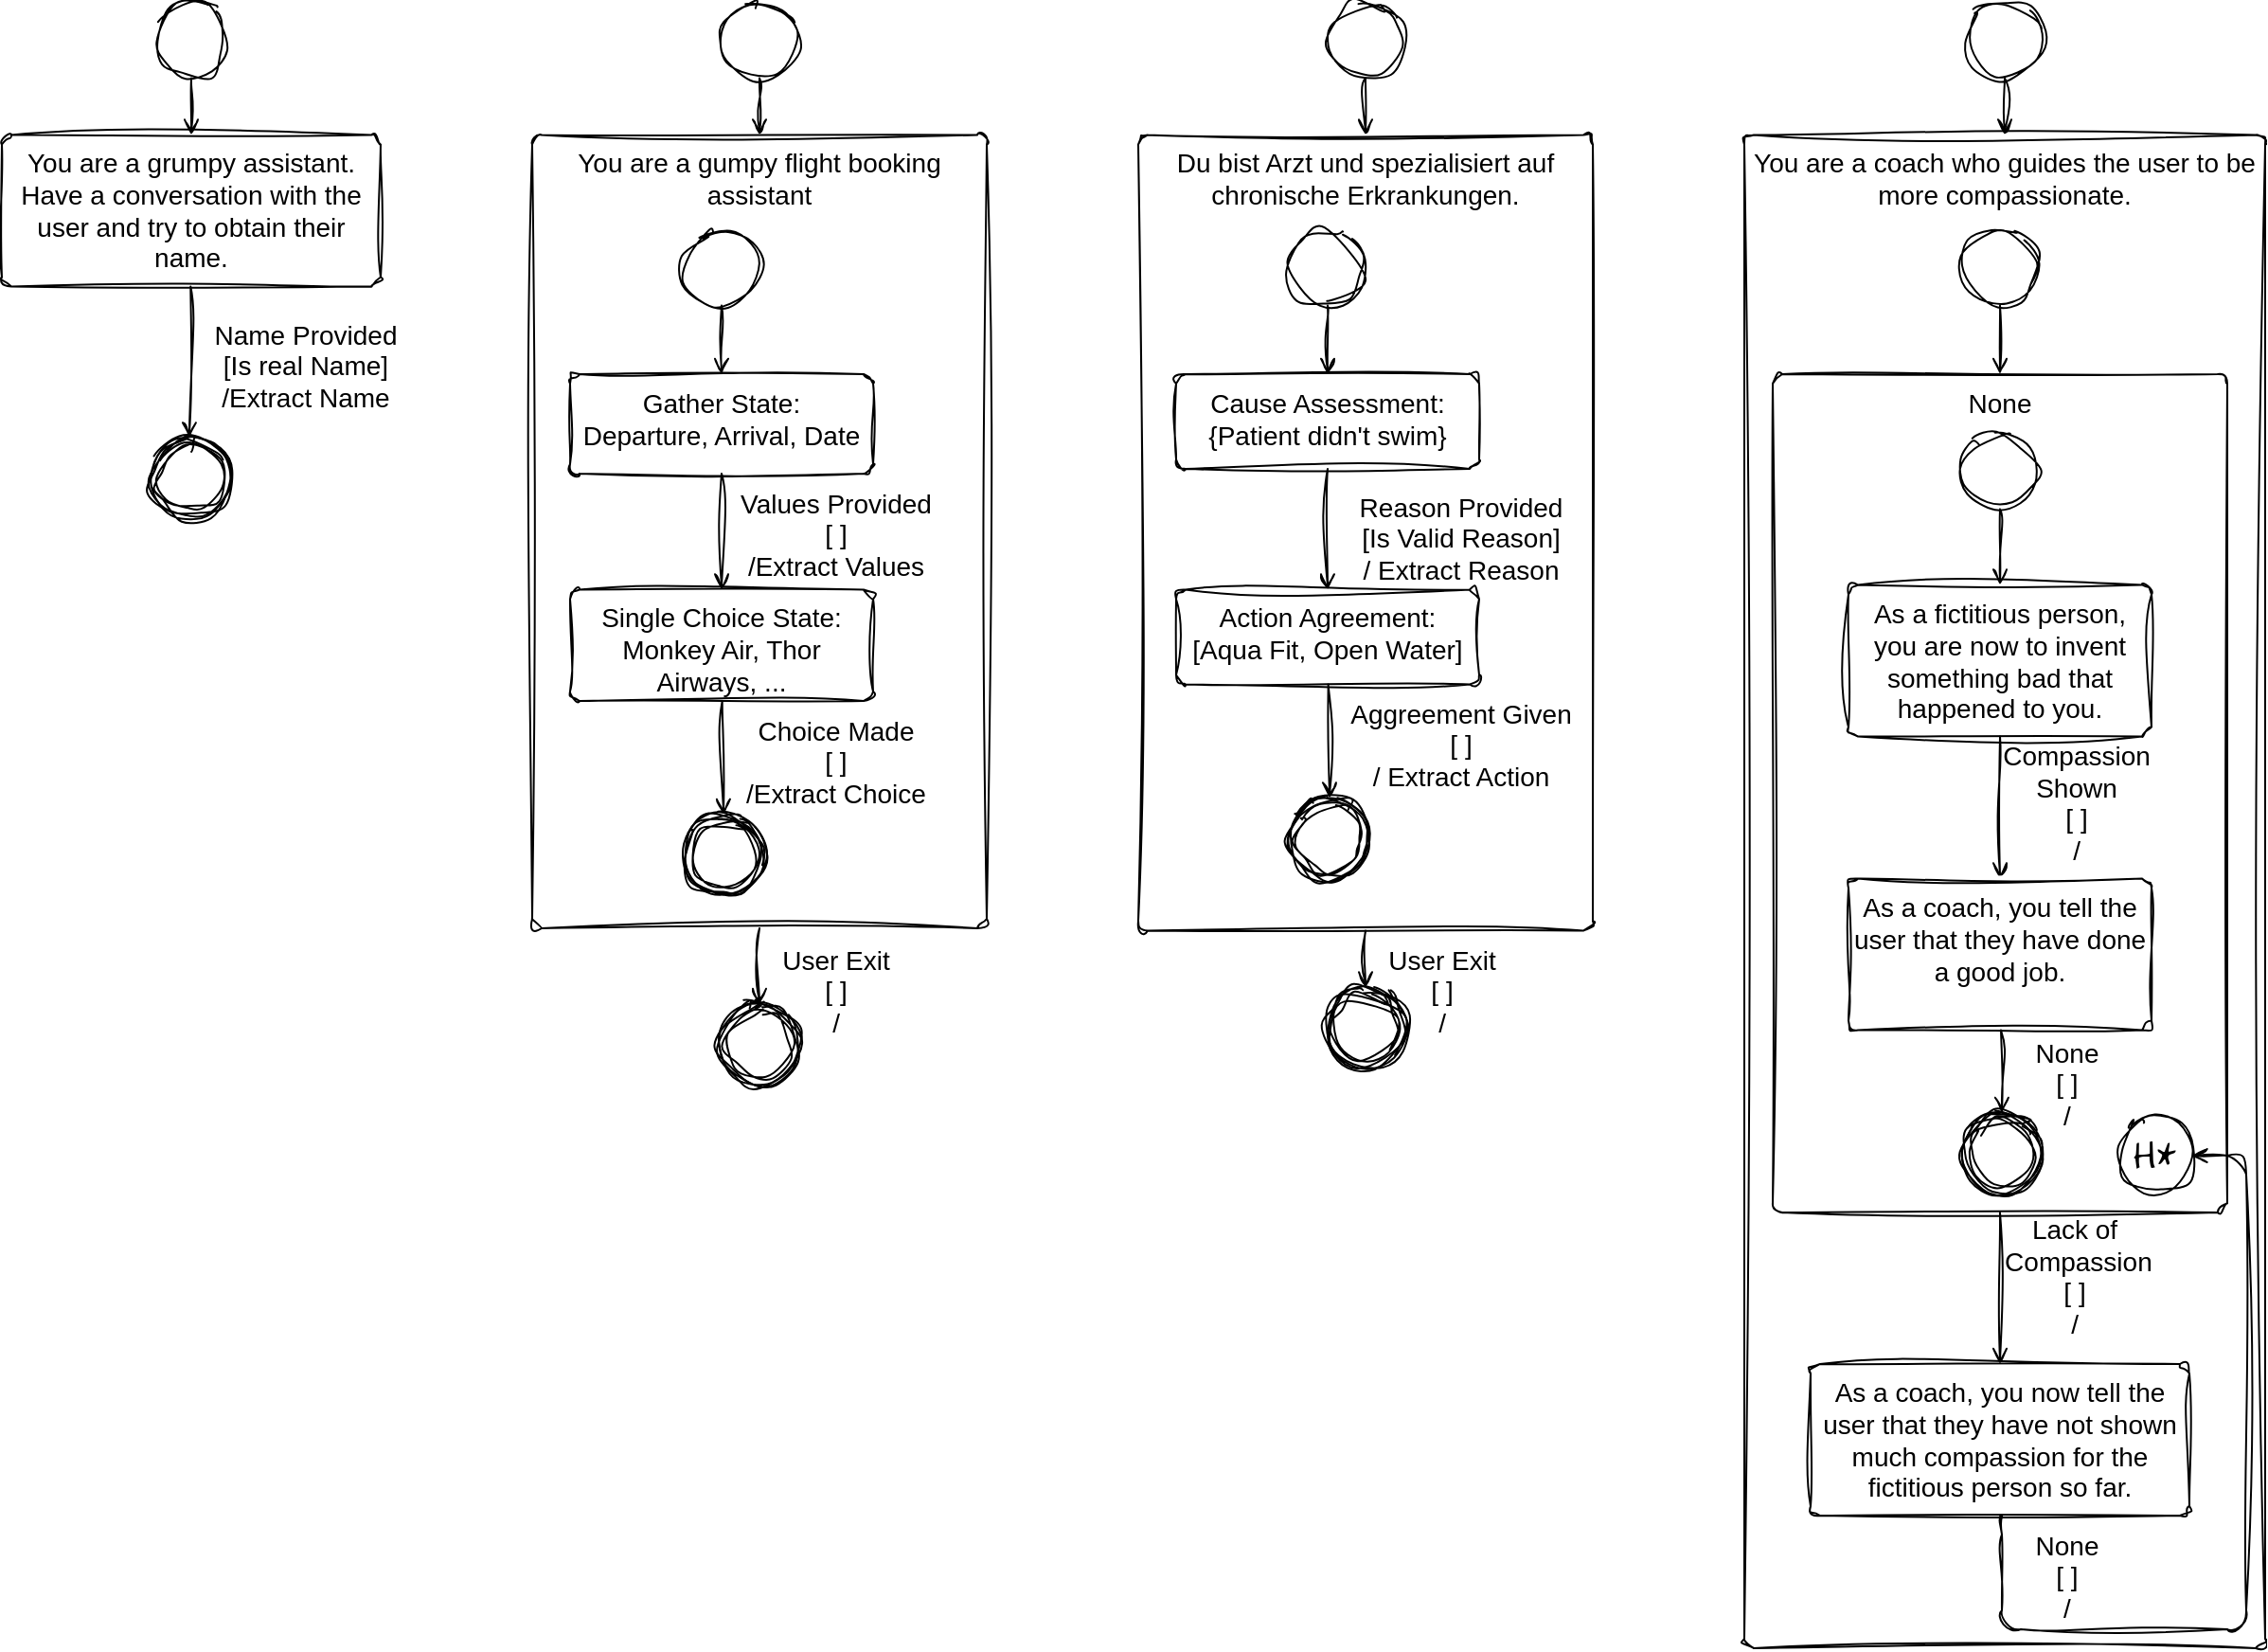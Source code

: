 <mxfile version="22.0.0" type="google">
  <diagram name="Page-1" id="Taeu3ICOw6NxqjxFtcOL">
    <mxGraphModel grid="1" page="1" gridSize="10" guides="1" tooltips="1" connect="1" arrows="1" fold="1" pageScale="1" pageWidth="1654" pageHeight="1169" math="0" shadow="0">
      <root>
        <mxCell id="0" />
        <mxCell id="1" parent="0" />
        <mxCell id="t_yVuhkZeliDgT6MfLi4-55" value="You are a coach who guides the user to be more compassionate." style="html=1;align=center;verticalAlign=top;rounded=1;absoluteArcSize=1;arcSize=10;dashed=0;whiteSpace=wrap;fontSize=14;labelBackgroundColor=none;sketch=1;curveFitting=1;jiggle=2;" vertex="1" parent="1">
          <mxGeometry x="1000" y="111.25" width="275" height="798.75" as="geometry" />
        </mxCell>
        <mxCell id="t_yVuhkZeliDgT6MfLi4-44" value="None" style="html=1;align=center;verticalAlign=top;rounded=1;absoluteArcSize=1;arcSize=10;dashed=0;whiteSpace=wrap;fontSize=14;labelBackgroundColor=none;sketch=1;curveFitting=1;jiggle=2;" vertex="1" parent="1">
          <mxGeometry x="1015" y="237.5" width="240" height="442.5" as="geometry" />
        </mxCell>
        <mxCell id="t_yVuhkZeliDgT6MfLi4-3" value="You are a grumpy assistant. Have a conversation with the user and try to obtain their name." style="html=1;align=center;verticalAlign=top;rounded=1;absoluteArcSize=1;arcSize=10;dashed=0;whiteSpace=wrap;fontSize=14;labelBackgroundColor=none;sketch=1;curveFitting=1;jiggle=2;" vertex="1" parent="1">
          <mxGeometry x="80" y="111.25" width="200" height="80" as="geometry" />
        </mxCell>
        <mxCell id="t_yVuhkZeliDgT6MfLi4-7" value="Name Provided&lt;br&gt;[Is real Name]&lt;br&gt;/Extract Name" style="endArrow=open;html=1;rounded=1;align=center;verticalAlign=bottom;endFill=0;labelBackgroundColor=none;fontSize=14;fontColor=default;sketch=1;curveFitting=1;jiggle=2;" edge="1" parent="1" source="t_yVuhkZeliDgT6MfLi4-3" target="t_yVuhkZeliDgT6MfLi4-11">
          <mxGeometry x="0.736" y="61" relative="1" as="geometry">
            <mxPoint x="480" y="-8.75" as="sourcePoint" />
            <mxPoint x="720" y="51.25" as="targetPoint" />
            <mxPoint as="offset" />
          </mxGeometry>
        </mxCell>
        <mxCell id="t_yVuhkZeliDgT6MfLi4-8" value="" style="resizable=0;html=1;align=center;verticalAlign=top;labelBackgroundColor=none;rounded=1;sketch=1;curveFitting=1;jiggle=2;" connectable="0" vertex="1" parent="t_yVuhkZeliDgT6MfLi4-7">
          <mxGeometry relative="1" as="geometry" />
        </mxCell>
        <mxCell id="t_yVuhkZeliDgT6MfLi4-10" value="You are a gumpy flight booking assistant" style="html=1;align=center;verticalAlign=top;rounded=1;absoluteArcSize=1;arcSize=10;dashed=0;whiteSpace=wrap;fontSize=14;labelBackgroundColor=none;sketch=1;curveFitting=1;jiggle=2;" vertex="1" parent="1">
          <mxGeometry x="360" y="111.25" width="240" height="418.75" as="geometry" />
        </mxCell>
        <mxCell id="t_yVuhkZeliDgT6MfLi4-11" value="" style="ellipse;html=1;shape=endState;rounded=1;labelBackgroundColor=none;sketch=1;curveFitting=1;jiggle=2;" vertex="1" parent="1">
          <mxGeometry x="157.5" y="271.25" width="42.5" height="42.5" as="geometry" />
        </mxCell>
        <mxCell id="t_yVuhkZeliDgT6MfLi4-12" value="" style="ellipse;html=1;rounded=1;labelBackgroundColor=none;sketch=1;curveFitting=1;jiggle=2;" vertex="1" parent="1">
          <mxGeometry x="460" y="41.25" width="40" height="40" as="geometry" />
        </mxCell>
        <mxCell id="t_yVuhkZeliDgT6MfLi4-13" value="" style="endArrow=open;html=1;rounded=1;align=center;verticalAlign=bottom;endFill=0;labelBackgroundColor=none;fontColor=default;sketch=1;curveFitting=1;jiggle=2;" edge="1" parent="1" source="t_yVuhkZeliDgT6MfLi4-12" target="t_yVuhkZeliDgT6MfLi4-10">
          <mxGeometry relative="1" as="geometry">
            <mxPoint x="490" y="291.25" as="sourcePoint" />
            <mxPoint x="600" y="211.25" as="targetPoint" />
          </mxGeometry>
        </mxCell>
        <mxCell id="t_yVuhkZeliDgT6MfLi4-14" value="" style="resizable=0;html=1;align=center;verticalAlign=top;labelBackgroundColor=none;rounded=1;sketch=1;curveFitting=1;jiggle=2;" connectable="0" vertex="1" parent="t_yVuhkZeliDgT6MfLi4-13">
          <mxGeometry relative="1" as="geometry" />
        </mxCell>
        <mxCell id="t_yVuhkZeliDgT6MfLi4-16" value="User Exit&lt;br&gt;[ ]&lt;br&gt;/" style="endArrow=open;html=1;rounded=1;align=center;verticalAlign=bottom;endFill=0;labelBackgroundColor=none;fontSize=14;fontColor=default;sketch=1;curveFitting=1;jiggle=2;" edge="1" parent="1" source="t_yVuhkZeliDgT6MfLi4-10" target="t_yVuhkZeliDgT6MfLi4-18">
          <mxGeometry x="1" y="45" relative="1" as="geometry">
            <mxPoint x="550" y="621.25" as="sourcePoint" />
            <mxPoint x="1380" y="211.25" as="targetPoint" />
            <mxPoint x="-5" y="21" as="offset" />
          </mxGeometry>
        </mxCell>
        <mxCell id="t_yVuhkZeliDgT6MfLi4-17" value="" style="resizable=0;html=1;align=center;verticalAlign=top;labelBackgroundColor=none;rounded=1;sketch=1;curveFitting=1;jiggle=2;" connectable="0" vertex="1" parent="t_yVuhkZeliDgT6MfLi4-16">
          <mxGeometry relative="1" as="geometry" />
        </mxCell>
        <mxCell id="t_yVuhkZeliDgT6MfLi4-18" value="" style="ellipse;html=1;shape=endState;rounded=1;labelBackgroundColor=none;sketch=1;curveFitting=1;jiggle=2;" vertex="1" parent="1">
          <mxGeometry x="458.75" y="570" width="42.5" height="42.5" as="geometry" />
        </mxCell>
        <mxCell id="t_yVuhkZeliDgT6MfLi4-19" value="Gather State:&lt;br&gt;Departure, Arrival, Date" style="html=1;align=center;verticalAlign=top;rounded=1;absoluteArcSize=1;arcSize=10;dashed=0;whiteSpace=wrap;fontSize=14;labelBackgroundColor=none;sketch=1;curveFitting=1;jiggle=2;" vertex="1" parent="1">
          <mxGeometry x="380" y="237.5" width="160" height="52.5" as="geometry" />
        </mxCell>
        <mxCell id="t_yVuhkZeliDgT6MfLi4-20" value="Single Choice State:&lt;br&gt;Monkey Air, Thor Airways, ..." style="html=1;align=center;verticalAlign=top;rounded=1;absoluteArcSize=1;arcSize=10;dashed=0;whiteSpace=wrap;fontSize=14;labelBackgroundColor=none;sketch=1;curveFitting=1;jiggle=2;" vertex="1" parent="1">
          <mxGeometry x="380" y="351.25" width="160" height="58.75" as="geometry" />
        </mxCell>
        <mxCell id="t_yVuhkZeliDgT6MfLi4-21" value="" style="ellipse;html=1;rounded=1;labelBackgroundColor=none;sketch=1;curveFitting=1;jiggle=2;" vertex="1" parent="1">
          <mxGeometry x="160" y="41.25" width="40" height="40" as="geometry" />
        </mxCell>
        <mxCell id="t_yVuhkZeliDgT6MfLi4-22" value="" style="endArrow=open;html=1;rounded=1;align=center;verticalAlign=bottom;endFill=0;labelBackgroundColor=none;fontColor=default;sketch=1;curveFitting=1;jiggle=2;" edge="1" parent="1" source="t_yVuhkZeliDgT6MfLi4-21" target="t_yVuhkZeliDgT6MfLi4-3">
          <mxGeometry relative="1" as="geometry">
            <mxPoint x="290" y="201.25" as="sourcePoint" />
            <mxPoint x="240" y="61.25" as="targetPoint" />
          </mxGeometry>
        </mxCell>
        <mxCell id="t_yVuhkZeliDgT6MfLi4-23" value="" style="resizable=0;html=1;align=center;verticalAlign=top;labelBackgroundColor=none;rounded=1;sketch=1;curveFitting=1;jiggle=2;" connectable="0" vertex="1" parent="t_yVuhkZeliDgT6MfLi4-22">
          <mxGeometry relative="1" as="geometry" />
        </mxCell>
        <mxCell id="t_yVuhkZeliDgT6MfLi4-24" value="Values Provided&lt;br&gt;[ ]&lt;br&gt;/Extract Values" style="endArrow=open;html=1;rounded=1;align=center;verticalAlign=bottom;endFill=0;labelBackgroundColor=none;fontSize=14;fontColor=default;sketch=1;curveFitting=1;jiggle=2;" edge="1" parent="1" source="t_yVuhkZeliDgT6MfLi4-19" target="t_yVuhkZeliDgT6MfLi4-20">
          <mxGeometry x="0.959" y="60" relative="1" as="geometry">
            <mxPoint x="670" y="150.75" as="sourcePoint" />
            <mxPoint x="920" y="152.25" as="targetPoint" />
            <mxPoint as="offset" />
          </mxGeometry>
        </mxCell>
        <mxCell id="t_yVuhkZeliDgT6MfLi4-25" value="" style="resizable=0;html=1;align=center;verticalAlign=top;labelBackgroundColor=none;rounded=1;sketch=1;curveFitting=1;jiggle=2;" connectable="0" vertex="1" parent="t_yVuhkZeliDgT6MfLi4-24">
          <mxGeometry relative="1" as="geometry" />
        </mxCell>
        <mxCell id="t_yVuhkZeliDgT6MfLi4-26" value="Choice Made&lt;br&gt;[ ]&lt;br&gt;/Extract Choice" style="endArrow=open;html=1;rounded=1;align=center;verticalAlign=bottom;endFill=0;labelBackgroundColor=none;fontSize=14;fontColor=default;sketch=1;curveFitting=1;jiggle=2;" edge="1" parent="1" source="t_yVuhkZeliDgT6MfLi4-20" target="t_yVuhkZeliDgT6MfLi4-33">
          <mxGeometry x="1" y="59" relative="1" as="geometry">
            <mxPoint x="1000" y="180.75" as="sourcePoint" />
            <mxPoint x="1150" y="180.75" as="targetPoint" />
            <mxPoint y="1" as="offset" />
          </mxGeometry>
        </mxCell>
        <mxCell id="t_yVuhkZeliDgT6MfLi4-27" value="" style="resizable=0;html=1;align=center;verticalAlign=top;labelBackgroundColor=none;rounded=1;sketch=1;curveFitting=1;jiggle=2;" connectable="0" vertex="1" parent="t_yVuhkZeliDgT6MfLi4-26">
          <mxGeometry relative="1" as="geometry" />
        </mxCell>
        <mxCell id="t_yVuhkZeliDgT6MfLi4-30" value="" style="ellipse;html=1;rounded=1;labelBackgroundColor=none;sketch=1;curveFitting=1;jiggle=2;" vertex="1" parent="1">
          <mxGeometry x="440" y="161.25" width="40" height="40" as="geometry" />
        </mxCell>
        <mxCell id="t_yVuhkZeliDgT6MfLi4-31" value="" style="endArrow=open;html=1;rounded=1;align=center;verticalAlign=bottom;endFill=0;labelBackgroundColor=none;fontColor=default;sketch=1;curveFitting=1;jiggle=2;" edge="1" parent="1" source="t_yVuhkZeliDgT6MfLi4-30" target="t_yVuhkZeliDgT6MfLi4-19">
          <mxGeometry relative="1" as="geometry">
            <mxPoint x="580" y="321.25" as="sourcePoint" />
            <mxPoint x="530" y="181" as="targetPoint" />
          </mxGeometry>
        </mxCell>
        <mxCell id="t_yVuhkZeliDgT6MfLi4-32" value="" style="resizable=0;html=1;align=center;verticalAlign=top;labelBackgroundColor=none;rounded=1;sketch=1;curveFitting=1;jiggle=2;" connectable="0" vertex="1" parent="t_yVuhkZeliDgT6MfLi4-31">
          <mxGeometry relative="1" as="geometry" />
        </mxCell>
        <mxCell id="t_yVuhkZeliDgT6MfLi4-33" value="" style="ellipse;html=1;shape=endState;rounded=1;labelBackgroundColor=none;sketch=1;curveFitting=1;jiggle=2;" vertex="1" parent="1">
          <mxGeometry x="440" y="470" width="42.5" height="42.5" as="geometry" />
        </mxCell>
        <mxCell id="t_yVuhkZeliDgT6MfLi4-34" value="As a fictitious person, you are now to invent something bad that happened to you." style="html=1;align=center;verticalAlign=top;rounded=1;absoluteArcSize=1;arcSize=10;dashed=0;whiteSpace=wrap;fontSize=14;labelBackgroundColor=none;sketch=1;curveFitting=1;jiggle=2;" vertex="1" parent="1">
          <mxGeometry x="1055" y="348.75" width="160" height="80" as="geometry" />
        </mxCell>
        <mxCell id="t_yVuhkZeliDgT6MfLi4-35" value="Compassion&lt;br&gt;Shown&lt;br&gt;[ ]&lt;br&gt;/" style="endArrow=open;html=1;rounded=1;align=center;verticalAlign=bottom;endFill=0;labelBackgroundColor=none;fontSize=14;fontColor=default;sketch=1;curveFitting=1;jiggle=2;" edge="1" parent="1" source="t_yVuhkZeliDgT6MfLi4-34" target="t_yVuhkZeliDgT6MfLi4-40">
          <mxGeometry x="0.9" y="40" relative="1" as="geometry">
            <mxPoint x="1422.5" y="308.75" as="sourcePoint" />
            <mxPoint x="1502.5" y="368.75" as="targetPoint" />
            <mxPoint as="offset" />
          </mxGeometry>
        </mxCell>
        <mxCell id="t_yVuhkZeliDgT6MfLi4-36" value="" style="resizable=0;html=1;align=center;verticalAlign=top;labelBackgroundColor=none;rounded=1;sketch=1;curveFitting=1;jiggle=2;" connectable="0" vertex="1" parent="t_yVuhkZeliDgT6MfLi4-35">
          <mxGeometry relative="1" as="geometry" />
        </mxCell>
        <mxCell id="t_yVuhkZeliDgT6MfLi4-37" value="" style="ellipse;html=1;rounded=1;labelBackgroundColor=none;sketch=1;curveFitting=1;jiggle=2;" vertex="1" parent="1">
          <mxGeometry x="1115" y="268.75" width="40" height="40" as="geometry" />
        </mxCell>
        <mxCell id="t_yVuhkZeliDgT6MfLi4-38" value="" style="endArrow=open;html=1;rounded=1;align=center;verticalAlign=bottom;endFill=0;labelBackgroundColor=none;fontColor=default;sketch=1;curveFitting=1;jiggle=2;" edge="1" parent="1" source="t_yVuhkZeliDgT6MfLi4-37" target="t_yVuhkZeliDgT6MfLi4-34">
          <mxGeometry relative="1" as="geometry">
            <mxPoint x="1232.5" y="510" as="sourcePoint" />
            <mxPoint x="1182.5" y="370" as="targetPoint" />
          </mxGeometry>
        </mxCell>
        <mxCell id="t_yVuhkZeliDgT6MfLi4-39" value="" style="resizable=0;html=1;align=center;verticalAlign=top;labelBackgroundColor=none;rounded=1;sketch=1;curveFitting=1;jiggle=2;" connectable="0" vertex="1" parent="t_yVuhkZeliDgT6MfLi4-38">
          <mxGeometry relative="1" as="geometry" />
        </mxCell>
        <mxCell id="t_yVuhkZeliDgT6MfLi4-40" value="As a coach, you tell the user that they have done a good job." style="html=1;align=center;verticalAlign=top;rounded=1;absoluteArcSize=1;arcSize=10;dashed=0;whiteSpace=wrap;fontSize=14;labelBackgroundColor=none;sketch=1;curveFitting=1;jiggle=2;" vertex="1" parent="1">
          <mxGeometry x="1055" y="503.75" width="160" height="80" as="geometry" />
        </mxCell>
        <mxCell id="t_yVuhkZeliDgT6MfLi4-41" value="None&lt;br&gt;[ ]&lt;br&gt;/" style="endArrow=open;html=1;rounded=1;align=center;verticalAlign=bottom;endFill=0;labelBackgroundColor=none;fontSize=14;fontColor=default;sketch=1;curveFitting=1;jiggle=2;" edge="1" parent="1" source="t_yVuhkZeliDgT6MfLi4-40" target="t_yVuhkZeliDgT6MfLi4-43">
          <mxGeometry x="1" y="36" relative="1" as="geometry">
            <mxPoint x="1702.5" y="368.75" as="sourcePoint" />
            <mxPoint x="1882.5" y="428.75" as="targetPoint" />
            <mxPoint x="-2" y="13" as="offset" />
          </mxGeometry>
        </mxCell>
        <mxCell id="t_yVuhkZeliDgT6MfLi4-42" value="" style="resizable=0;html=1;align=center;verticalAlign=top;labelBackgroundColor=none;rounded=1;sketch=1;curveFitting=1;jiggle=2;" connectable="0" vertex="1" parent="t_yVuhkZeliDgT6MfLi4-41">
          <mxGeometry relative="1" as="geometry" />
        </mxCell>
        <mxCell id="t_yVuhkZeliDgT6MfLi4-43" value="" style="ellipse;html=1;shape=endState;rounded=1;labelBackgroundColor=none;sketch=1;curveFitting=1;jiggle=2;" vertex="1" parent="1">
          <mxGeometry x="1115" y="627.5" width="42.5" height="42.5" as="geometry" />
        </mxCell>
        <mxCell id="t_yVuhkZeliDgT6MfLi4-45" value="" style="ellipse;html=1;rounded=1;labelBackgroundColor=none;sketch=1;curveFitting=1;jiggle=2;" vertex="1" parent="1">
          <mxGeometry x="1115" y="161.25" width="40" height="40" as="geometry" />
        </mxCell>
        <mxCell id="t_yVuhkZeliDgT6MfLi4-46" value="" style="endArrow=open;html=1;rounded=1;align=center;verticalAlign=bottom;endFill=0;labelBackgroundColor=none;fontColor=default;sketch=1;curveFitting=1;jiggle=2;" edge="1" parent="1" source="t_yVuhkZeliDgT6MfLi4-45" target="t_yVuhkZeliDgT6MfLi4-44">
          <mxGeometry relative="1" as="geometry">
            <mxPoint x="1145" y="478.75" as="sourcePoint" />
            <mxPoint x="1095" y="338.75" as="targetPoint" />
          </mxGeometry>
        </mxCell>
        <mxCell id="t_yVuhkZeliDgT6MfLi4-47" value="" style="resizable=0;html=1;align=center;verticalAlign=top;labelBackgroundColor=none;rounded=1;sketch=1;curveFitting=1;jiggle=2;" connectable="0" vertex="1" parent="t_yVuhkZeliDgT6MfLi4-46">
          <mxGeometry relative="1" as="geometry" />
        </mxCell>
        <mxCell id="t_yVuhkZeliDgT6MfLi4-48" value="As a coach, you now tell the user that they have not shown much compassion for the fictitious person so far." style="html=1;align=center;verticalAlign=top;rounded=1;absoluteArcSize=1;arcSize=10;dashed=0;whiteSpace=wrap;fontSize=14;labelBackgroundColor=none;sketch=1;curveFitting=1;jiggle=2;" vertex="1" parent="1">
          <mxGeometry x="1035" y="760" width="200" height="80" as="geometry" />
        </mxCell>
        <mxCell id="t_yVuhkZeliDgT6MfLi4-49" value="Lack of&lt;br&gt;&amp;nbsp;Compassion&lt;br&gt;[ ]&lt;br&gt;/" style="endArrow=open;html=1;rounded=1;align=center;verticalAlign=bottom;endFill=0;labelBackgroundColor=none;fontSize=14;fontColor=default;sketch=1;curveFitting=1;jiggle=2;" edge="1" parent="1" source="t_yVuhkZeliDgT6MfLi4-44" target="t_yVuhkZeliDgT6MfLi4-48">
          <mxGeometry x="0.754" y="39" relative="1" as="geometry">
            <mxPoint x="1855" y="338.35" as="sourcePoint" />
            <mxPoint x="1975" y="338.35" as="targetPoint" />
            <mxPoint as="offset" />
          </mxGeometry>
        </mxCell>
        <mxCell id="t_yVuhkZeliDgT6MfLi4-50" value="" style="resizable=0;html=1;align=center;verticalAlign=top;labelBackgroundColor=none;rounded=1;sketch=1;curveFitting=1;jiggle=2;" connectable="0" vertex="1" parent="t_yVuhkZeliDgT6MfLi4-49">
          <mxGeometry relative="1" as="geometry" />
        </mxCell>
        <mxCell id="t_yVuhkZeliDgT6MfLi4-52" value="None&lt;br&gt;[ ]&lt;br&gt;/" style="endArrow=open;html=1;rounded=1;align=center;verticalAlign=bottom;endFill=0;labelBackgroundColor=none;fontSize=14;fontColor=default;sketch=1;curveFitting=1;jiggle=2;exitX=0.5;exitY=1;exitDx=0;exitDy=0;edgeStyle=orthogonalEdgeStyle;" edge="1" parent="1" source="t_yVuhkZeliDgT6MfLi4-48" target="t_yVuhkZeliDgT6MfLi4-54">
          <mxGeometry x="-0.595" relative="1" as="geometry">
            <mxPoint x="2175" y="338.35" as="sourcePoint" />
            <mxPoint x="2325" y="338.35" as="targetPoint" />
            <Array as="points">
              <mxPoint x="1136" y="840" />
              <mxPoint x="1136" y="900" />
              <mxPoint x="1265" y="900" />
              <mxPoint x="1265" y="650" />
            </Array>
            <mxPoint as="offset" />
          </mxGeometry>
        </mxCell>
        <mxCell id="t_yVuhkZeliDgT6MfLi4-53" value="" style="resizable=0;html=1;align=center;verticalAlign=top;labelBackgroundColor=none;rounded=1;sketch=1;curveFitting=1;jiggle=2;" connectable="0" vertex="1" parent="t_yVuhkZeliDgT6MfLi4-52">
          <mxGeometry relative="1" as="geometry" />
        </mxCell>
        <mxCell id="t_yVuhkZeliDgT6MfLi4-54" value="H*" style="ellipse;html=1;sketch=1;hachureGap=4;jiggle=2;curveFitting=1;fontFamily=Architects Daughter;fontSource=https%3A%2F%2Ffonts.googleapis.com%2Fcss%3Ffamily%3DArchitects%2BDaughter;fontSize=20;rounded=1;" vertex="1" parent="1">
          <mxGeometry x="1196.25" y="630" width="40" height="40" as="geometry" />
        </mxCell>
        <mxCell id="t_yVuhkZeliDgT6MfLi4-56" value="Du bist Arzt und spezialisiert auf chronische Erkrankungen." style="html=1;align=center;verticalAlign=top;rounded=1;absoluteArcSize=1;arcSize=10;dashed=0;whiteSpace=wrap;fontSize=14;labelBackgroundColor=none;sketch=1;curveFitting=1;jiggle=2;" vertex="1" parent="1">
          <mxGeometry x="680" y="111.25" width="240" height="420" as="geometry" />
        </mxCell>
        <mxCell id="t_yVuhkZeliDgT6MfLi4-57" value="" style="ellipse;html=1;rounded=1;labelBackgroundColor=none;sketch=1;curveFitting=1;jiggle=2;" vertex="1" parent="1">
          <mxGeometry x="780" y="41.25" width="40" height="40" as="geometry" />
        </mxCell>
        <mxCell id="t_yVuhkZeliDgT6MfLi4-58" value="" style="endArrow=open;html=1;rounded=1;align=center;verticalAlign=bottom;endFill=0;labelBackgroundColor=none;fontColor=default;sketch=1;curveFitting=1;jiggle=2;" edge="1" parent="1" source="t_yVuhkZeliDgT6MfLi4-57" target="t_yVuhkZeliDgT6MfLi4-56">
          <mxGeometry relative="1" as="geometry">
            <mxPoint x="890" y="533.75" as="sourcePoint" />
            <mxPoint x="1000" y="453.75" as="targetPoint" />
          </mxGeometry>
        </mxCell>
        <mxCell id="t_yVuhkZeliDgT6MfLi4-59" value="" style="resizable=0;html=1;align=center;verticalAlign=top;labelBackgroundColor=none;rounded=1;sketch=1;curveFitting=1;jiggle=2;" connectable="0" vertex="1" parent="t_yVuhkZeliDgT6MfLi4-58">
          <mxGeometry relative="1" as="geometry" />
        </mxCell>
        <mxCell id="t_yVuhkZeliDgT6MfLi4-60" value="User Exit&lt;br&gt;[ ]&lt;br&gt;/" style="endArrow=open;html=1;rounded=1;align=center;verticalAlign=bottom;endFill=0;labelBackgroundColor=none;fontSize=14;fontColor=default;sketch=1;curveFitting=1;jiggle=2;" edge="1" parent="1" source="t_yVuhkZeliDgT6MfLi4-56" target="t_yVuhkZeliDgT6MfLi4-62">
          <mxGeometry x="1" y="50" relative="1" as="geometry">
            <mxPoint x="860" y="551.25" as="sourcePoint" />
            <mxPoint x="1780" y="453.75" as="targetPoint" />
            <mxPoint x="-10" y="30" as="offset" />
          </mxGeometry>
        </mxCell>
        <mxCell id="t_yVuhkZeliDgT6MfLi4-61" value="" style="resizable=0;html=1;align=center;verticalAlign=top;labelBackgroundColor=none;rounded=1;sketch=1;curveFitting=1;jiggle=2;" connectable="0" vertex="1" parent="t_yVuhkZeliDgT6MfLi4-60">
          <mxGeometry relative="1" as="geometry" />
        </mxCell>
        <mxCell id="t_yVuhkZeliDgT6MfLi4-62" value="" style="ellipse;html=1;shape=endState;rounded=1;labelBackgroundColor=none;sketch=1;curveFitting=1;jiggle=2;" vertex="1" parent="1">
          <mxGeometry x="778.75" y="561.25" width="42.5" height="42.5" as="geometry" />
        </mxCell>
        <mxCell id="t_yVuhkZeliDgT6MfLi4-63" value="Cause Assessment:&lt;br&gt;{Patient didn&#39;t swim}" style="html=1;align=center;verticalAlign=top;rounded=1;absoluteArcSize=1;arcSize=10;dashed=0;whiteSpace=wrap;fontSize=14;labelBackgroundColor=none;sketch=1;curveFitting=1;jiggle=2;" vertex="1" parent="1">
          <mxGeometry x="700" y="237.5" width="160" height="50" as="geometry" />
        </mxCell>
        <mxCell id="t_yVuhkZeliDgT6MfLi4-64" value="Action Agreement:&lt;br&gt;[Aqua Fit, Open Water]" style="html=1;align=center;verticalAlign=top;rounded=1;absoluteArcSize=1;arcSize=10;dashed=0;whiteSpace=wrap;fontSize=14;labelBackgroundColor=none;sketch=1;curveFitting=1;jiggle=2;" vertex="1" parent="1">
          <mxGeometry x="700" y="351.25" width="160" height="50" as="geometry" />
        </mxCell>
        <mxCell id="t_yVuhkZeliDgT6MfLi4-65" value="Reason Provided&lt;br&gt;[Is Valid Reason]&lt;br&gt;/ Extract Reason" style="endArrow=open;html=1;rounded=1;align=center;verticalAlign=bottom;endFill=0;labelBackgroundColor=none;fontSize=14;fontColor=default;sketch=1;curveFitting=1;jiggle=2;" edge="1" parent="1" source="t_yVuhkZeliDgT6MfLi4-63" target="t_yVuhkZeliDgT6MfLi4-64">
          <mxGeometry x="1" y="70" relative="1" as="geometry">
            <mxPoint x="1070" y="393.25" as="sourcePoint" />
            <mxPoint x="1320" y="394.75" as="targetPoint" />
            <mxPoint as="offset" />
          </mxGeometry>
        </mxCell>
        <mxCell id="t_yVuhkZeliDgT6MfLi4-66" value="" style="resizable=0;html=1;align=center;verticalAlign=top;labelBackgroundColor=none;rounded=1;sketch=1;curveFitting=1;jiggle=2;" connectable="0" vertex="1" parent="t_yVuhkZeliDgT6MfLi4-65">
          <mxGeometry relative="1" as="geometry" />
        </mxCell>
        <mxCell id="t_yVuhkZeliDgT6MfLi4-67" value="Aggreement Given&lt;br&gt;[ ]&lt;br&gt;/ Extract Action" style="endArrow=open;html=1;rounded=1;align=center;verticalAlign=bottom;endFill=0;labelBackgroundColor=none;fontSize=14;fontColor=default;sketch=1;curveFitting=1;jiggle=2;" edge="1" parent="1" source="t_yVuhkZeliDgT6MfLi4-64" target="t_yVuhkZeliDgT6MfLi4-72">
          <mxGeometry x="1" y="69" relative="1" as="geometry">
            <mxPoint x="1400" y="438.25" as="sourcePoint" />
            <mxPoint x="1550" y="438.25" as="targetPoint" />
            <mxPoint y="1" as="offset" />
          </mxGeometry>
        </mxCell>
        <mxCell id="t_yVuhkZeliDgT6MfLi4-68" value="" style="resizable=0;html=1;align=center;verticalAlign=top;labelBackgroundColor=none;rounded=1;sketch=1;curveFitting=1;jiggle=2;" connectable="0" vertex="1" parent="t_yVuhkZeliDgT6MfLi4-67">
          <mxGeometry relative="1" as="geometry" />
        </mxCell>
        <mxCell id="t_yVuhkZeliDgT6MfLi4-69" value="" style="ellipse;html=1;rounded=1;labelBackgroundColor=none;sketch=1;curveFitting=1;jiggle=2;" vertex="1" parent="1">
          <mxGeometry x="760" y="161.25" width="40" height="40" as="geometry" />
        </mxCell>
        <mxCell id="t_yVuhkZeliDgT6MfLi4-70" value="" style="endArrow=open;html=1;rounded=1;align=center;verticalAlign=bottom;endFill=0;labelBackgroundColor=none;fontColor=default;sketch=1;curveFitting=1;jiggle=2;" edge="1" parent="1" source="t_yVuhkZeliDgT6MfLi4-69" target="t_yVuhkZeliDgT6MfLi4-63">
          <mxGeometry relative="1" as="geometry">
            <mxPoint x="980" y="563.75" as="sourcePoint" />
            <mxPoint x="930" y="423.5" as="targetPoint" />
          </mxGeometry>
        </mxCell>
        <mxCell id="t_yVuhkZeliDgT6MfLi4-71" value="" style="resizable=0;html=1;align=center;verticalAlign=top;labelBackgroundColor=none;rounded=1;sketch=1;curveFitting=1;jiggle=2;" connectable="0" vertex="1" parent="t_yVuhkZeliDgT6MfLi4-70">
          <mxGeometry relative="1" as="geometry" />
        </mxCell>
        <mxCell id="t_yVuhkZeliDgT6MfLi4-72" value="" style="ellipse;html=1;shape=endState;rounded=1;labelBackgroundColor=none;sketch=1;curveFitting=1;jiggle=2;" vertex="1" parent="1">
          <mxGeometry x="760" y="461.25" width="42.5" height="42.5" as="geometry" />
        </mxCell>
        <mxCell id="_zPzAHi0EjHAPYc4XNFJ-1" value="" style="ellipse;html=1;rounded=1;labelBackgroundColor=none;sketch=1;curveFitting=1;jiggle=2;" vertex="1" parent="1">
          <mxGeometry x="1117.5" y="41.25" width="40" height="40" as="geometry" />
        </mxCell>
        <mxCell id="_zPzAHi0EjHAPYc4XNFJ-2" value="" style="endArrow=open;html=1;rounded=1;align=center;verticalAlign=bottom;endFill=0;labelBackgroundColor=none;fontColor=default;sketch=1;curveFitting=1;jiggle=2;" edge="1" parent="1" source="_zPzAHi0EjHAPYc4XNFJ-1" target="t_yVuhkZeliDgT6MfLi4-55">
          <mxGeometry relative="1" as="geometry">
            <mxPoint x="1055" y="458.75" as="sourcePoint" />
            <mxPoint x="1005" y="318.75" as="targetPoint" />
          </mxGeometry>
        </mxCell>
        <mxCell id="_zPzAHi0EjHAPYc4XNFJ-3" value="" style="resizable=0;html=1;align=center;verticalAlign=top;labelBackgroundColor=none;rounded=1;sketch=1;curveFitting=1;jiggle=2;" connectable="0" vertex="1" parent="_zPzAHi0EjHAPYc4XNFJ-2">
          <mxGeometry relative="1" as="geometry" />
        </mxCell>
      </root>
    </mxGraphModel>
  </diagram>
</mxfile>
